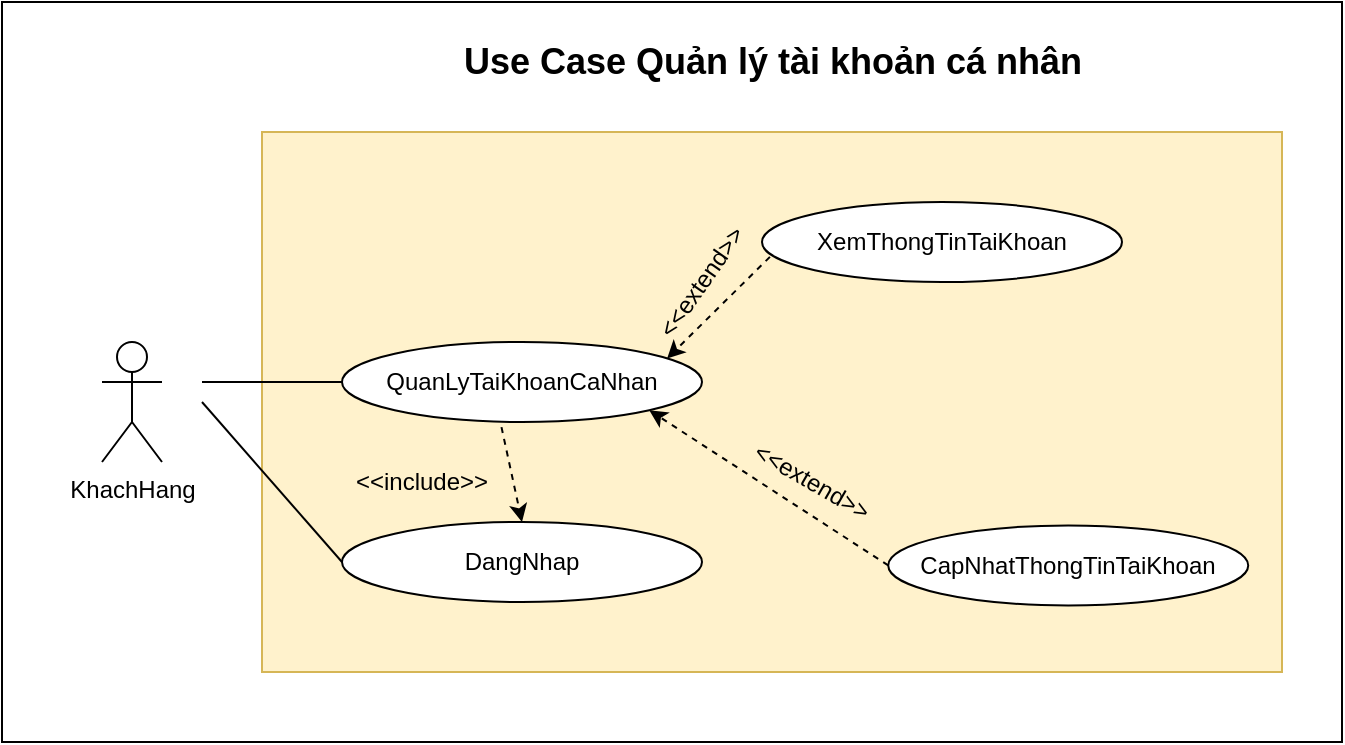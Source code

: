 <mxfile version="20.8.16" type="device"><diagram id="1_kSuoDbHDgksLfgIs_N" name="Page-1"><mxGraphModel dx="885" dy="488" grid="1" gridSize="10" guides="1" tooltips="1" connect="1" arrows="1" fold="1" page="1" pageScale="1" pageWidth="850" pageHeight="1100" math="0" shadow="0"><root><mxCell id="0"/><mxCell id="1" parent="0"/><mxCell id="cbHD4cY1NFmsz8u-Lptu-1" value="" style="rounded=0;whiteSpace=wrap;html=1;" vertex="1" parent="1"><mxGeometry x="20" y="80" width="670" height="370" as="geometry"/></mxCell><mxCell id="WQVGwZZbRm70JYxel_u7-1" value="" style="rounded=0;whiteSpace=wrap;html=1;fillColor=#fff2cc;strokeColor=#d6b656;" parent="1" vertex="1"><mxGeometry x="150" y="145" width="510" height="270" as="geometry"/></mxCell><mxCell id="ExuSDgyQ1et_uYBlWeUm-1" value="KhachHang" style="shape=umlActor;verticalLabelPosition=bottom;verticalAlign=top;html=1;outlineConnect=0;" parent="1" vertex="1"><mxGeometry x="70" y="250" width="30" height="60" as="geometry"/></mxCell><mxCell id="ExuSDgyQ1et_uYBlWeUm-6" value="" style="endArrow=none;html=1;" parent="1" edge="1"><mxGeometry width="50" height="50" relative="1" as="geometry"><mxPoint x="120" y="270" as="sourcePoint"/><mxPoint x="190" y="270" as="targetPoint"/></mxGeometry></mxCell><mxCell id="ExuSDgyQ1et_uYBlWeUm-7" value="QuanLyTaiKhoanCaNhan" style="ellipse;whiteSpace=wrap;html=1;" parent="1" vertex="1"><mxGeometry x="190" y="250" width="180" height="40" as="geometry"/></mxCell><mxCell id="ExuSDgyQ1et_uYBlWeUm-8" value="" style="endArrow=none;html=1;" parent="1" edge="1"><mxGeometry width="50" height="50" relative="1" as="geometry"><mxPoint x="120" y="280" as="sourcePoint"/><mxPoint x="190" y="360" as="targetPoint"/></mxGeometry></mxCell><mxCell id="ExuSDgyQ1et_uYBlWeUm-9" value="DangNhap" style="ellipse;whiteSpace=wrap;html=1;" parent="1" vertex="1"><mxGeometry x="190" y="340" width="180" height="40" as="geometry"/></mxCell><mxCell id="ExuSDgyQ1et_uYBlWeUm-10" value="" style="endArrow=classic;html=1;exitX=0.443;exitY=1.064;exitDx=0;exitDy=0;exitPerimeter=0;dashed=1;entryX=0.5;entryY=0;entryDx=0;entryDy=0;" parent="1" source="ExuSDgyQ1et_uYBlWeUm-7" target="ExuSDgyQ1et_uYBlWeUm-9" edge="1"><mxGeometry width="50" height="50" relative="1" as="geometry"><mxPoint x="290" y="370" as="sourcePoint"/><mxPoint x="310" y="330" as="targetPoint"/></mxGeometry></mxCell><mxCell id="ExuSDgyQ1et_uYBlWeUm-11" value="&amp;lt;&amp;lt;include&amp;gt;&amp;gt;" style="text;html=1;strokeColor=none;fillColor=none;align=center;verticalAlign=middle;whiteSpace=wrap;rounded=0;" parent="1" vertex="1"><mxGeometry x="210" y="310" width="40" height="20" as="geometry"/></mxCell><mxCell id="ExuSDgyQ1et_uYBlWeUm-13" value="" style="endArrow=classic;html=1;exitX=0.022;exitY=0.686;exitDx=0;exitDy=0;dashed=1;exitPerimeter=0;entryX=0.903;entryY=0.207;entryDx=0;entryDy=0;entryPerimeter=0;" parent="1" source="ExuSDgyQ1et_uYBlWeUm-17" target="ExuSDgyQ1et_uYBlWeUm-7" edge="1"><mxGeometry width="50" height="50" relative="1" as="geometry"><mxPoint x="340.0" y="250" as="sourcePoint"/><mxPoint x="410" y="270" as="targetPoint"/></mxGeometry></mxCell><mxCell id="ExuSDgyQ1et_uYBlWeUm-14" value="" style="endArrow=classic;html=1;dashed=1;entryX=1;entryY=1;entryDx=0;entryDy=0;" parent="1" target="ExuSDgyQ1et_uYBlWeUm-7" edge="1"><mxGeometry width="50" height="50" relative="1" as="geometry"><mxPoint x="463.12" y="361.71" as="sourcePoint"/><mxPoint x="320.003" y="290.003" as="targetPoint"/></mxGeometry></mxCell><mxCell id="ExuSDgyQ1et_uYBlWeUm-17" value="XemThongTinTaiKhoan" style="ellipse;whiteSpace=wrap;html=1;" parent="1" vertex="1"><mxGeometry x="400" y="180" width="180" height="40" as="geometry"/></mxCell><mxCell id="ExuSDgyQ1et_uYBlWeUm-19" value="CapNhatThongTinTaiKhoan" style="ellipse;whiteSpace=wrap;html=1;" parent="1" vertex="1"><mxGeometry x="463.12" y="341.71" width="180" height="40" as="geometry"/></mxCell><mxCell id="ExuSDgyQ1et_uYBlWeUm-20" value="&amp;lt;&amp;lt;extend&amp;gt;&amp;gt;" style="text;html=1;strokeColor=none;fillColor=none;align=center;verticalAlign=middle;whiteSpace=wrap;rounded=0;rotation=30;" parent="1" vertex="1"><mxGeometry x="405" y="310" width="40" height="20" as="geometry"/></mxCell><mxCell id="AcmN9BSC_6m5hr5UcTZw-1" value="&amp;lt;&amp;lt;extend&amp;gt;&amp;gt;" style="text;html=1;strokeColor=none;fillColor=none;align=center;verticalAlign=middle;whiteSpace=wrap;rounded=0;rotation=-55;" parent="1" vertex="1"><mxGeometry x="350" y="210" width="40" height="20" as="geometry"/></mxCell><mxCell id="cbHD4cY1NFmsz8u-Lptu-2" value="&lt;b&gt;&lt;font style=&quot;font-size: 18px;&quot;&gt;Use Case Quản lý tài khoản cá nhân&lt;/font&gt;&lt;/b&gt;" style="text;html=1;align=center;verticalAlign=middle;resizable=0;points=[];autosize=1;strokeColor=none;fillColor=none;" vertex="1" parent="1"><mxGeometry x="240" y="90" width="330" height="40" as="geometry"/></mxCell></root></mxGraphModel></diagram></mxfile>